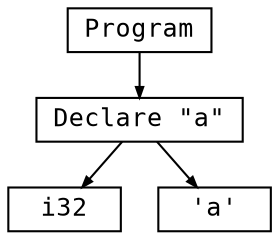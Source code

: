 digraph astgraph {
	node [shape=box, fontsize=12, fontname="Courier", height=.1];
	ranksep=.3;
	edge [arrowsize=.5]
	
	node0 [label="Program"]
	
	node0 -> node1
// root connected
	node1 [label="Declare \"a\""]
	node2 [label="i32"]
	node1 -> node2
	node1 -> node3
	node3 [label="'a'"]
}

